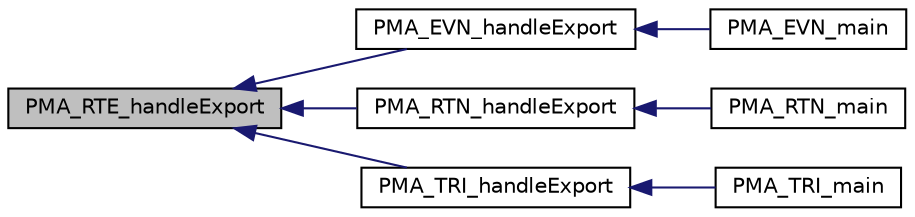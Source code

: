 digraph G
{
  edge [fontname="Helvetica",fontsize="10",labelfontname="Helvetica",labelfontsize="10"];
  node [fontname="Helvetica",fontsize="10",shape=record];
  rankdir="LR";
  Node1 [label="PMA_RTE_handleExport",height=0.2,width=0.4,color="black", fillcolor="grey75", style="filled" fontcolor="black"];
  Node1 -> Node2 [dir="back",color="midnightblue",fontsize="10",style="solid",fontname="Helvetica"];
  Node2 [label="PMA_EVN_handleExport",height=0.2,width=0.4,color="black", fillcolor="white", style="filled",URL="$rte__export_8lib_8php.html#a589ae6f57ecce8d64739631484068029",tooltip="If necessary, prepares event information and passes it to PMA_RTE_handleExport() for the actual expor..."];
  Node2 -> Node3 [dir="back",color="midnightblue",fontsize="10",style="solid",fontname="Helvetica"];
  Node3 [label="PMA_EVN_main",height=0.2,width=0.4,color="black", fillcolor="white", style="filled",URL="$rte__events_8lib_8php.html#a32e646576e5c66cfc0172efe82baedd3",tooltip="Main function for the events functionality."];
  Node1 -> Node4 [dir="back",color="midnightblue",fontsize="10",style="solid",fontname="Helvetica"];
  Node4 [label="PMA_RTN_handleExport",height=0.2,width=0.4,color="black", fillcolor="white", style="filled",URL="$rte__export_8lib_8php.html#a120fd6c37639589a9356f679f7b371dd",tooltip="If necessary, prepares routine information and passes it to PMA_RTE_handleExport() for the actual exp..."];
  Node4 -> Node5 [dir="back",color="midnightblue",fontsize="10",style="solid",fontname="Helvetica"];
  Node5 [label="PMA_RTN_main",height=0.2,width=0.4,color="black", fillcolor="white", style="filled",URL="$rte__routines_8lib_8php.html#a82a7cafa80bbc1f971939fd5ddc169fc",tooltip="Main function for the routines functionality."];
  Node1 -> Node6 [dir="back",color="midnightblue",fontsize="10",style="solid",fontname="Helvetica"];
  Node6 [label="PMA_TRI_handleExport",height=0.2,width=0.4,color="black", fillcolor="white", style="filled",URL="$rte__export_8lib_8php.html#aac1c2a5a116fe39e5c6e2c4ce5e09edc",tooltip="If necessary, prepares trigger information and passes it to PMA_RTE_handleExport() for the actual exp..."];
  Node6 -> Node7 [dir="back",color="midnightblue",fontsize="10",style="solid",fontname="Helvetica"];
  Node7 [label="PMA_TRI_main",height=0.2,width=0.4,color="black", fillcolor="white", style="filled",URL="$rte__triggers_8lib_8php.html#a9718500ed4111c7d22990addfe65b205",tooltip="Main function for the triggers functionality."];
}
